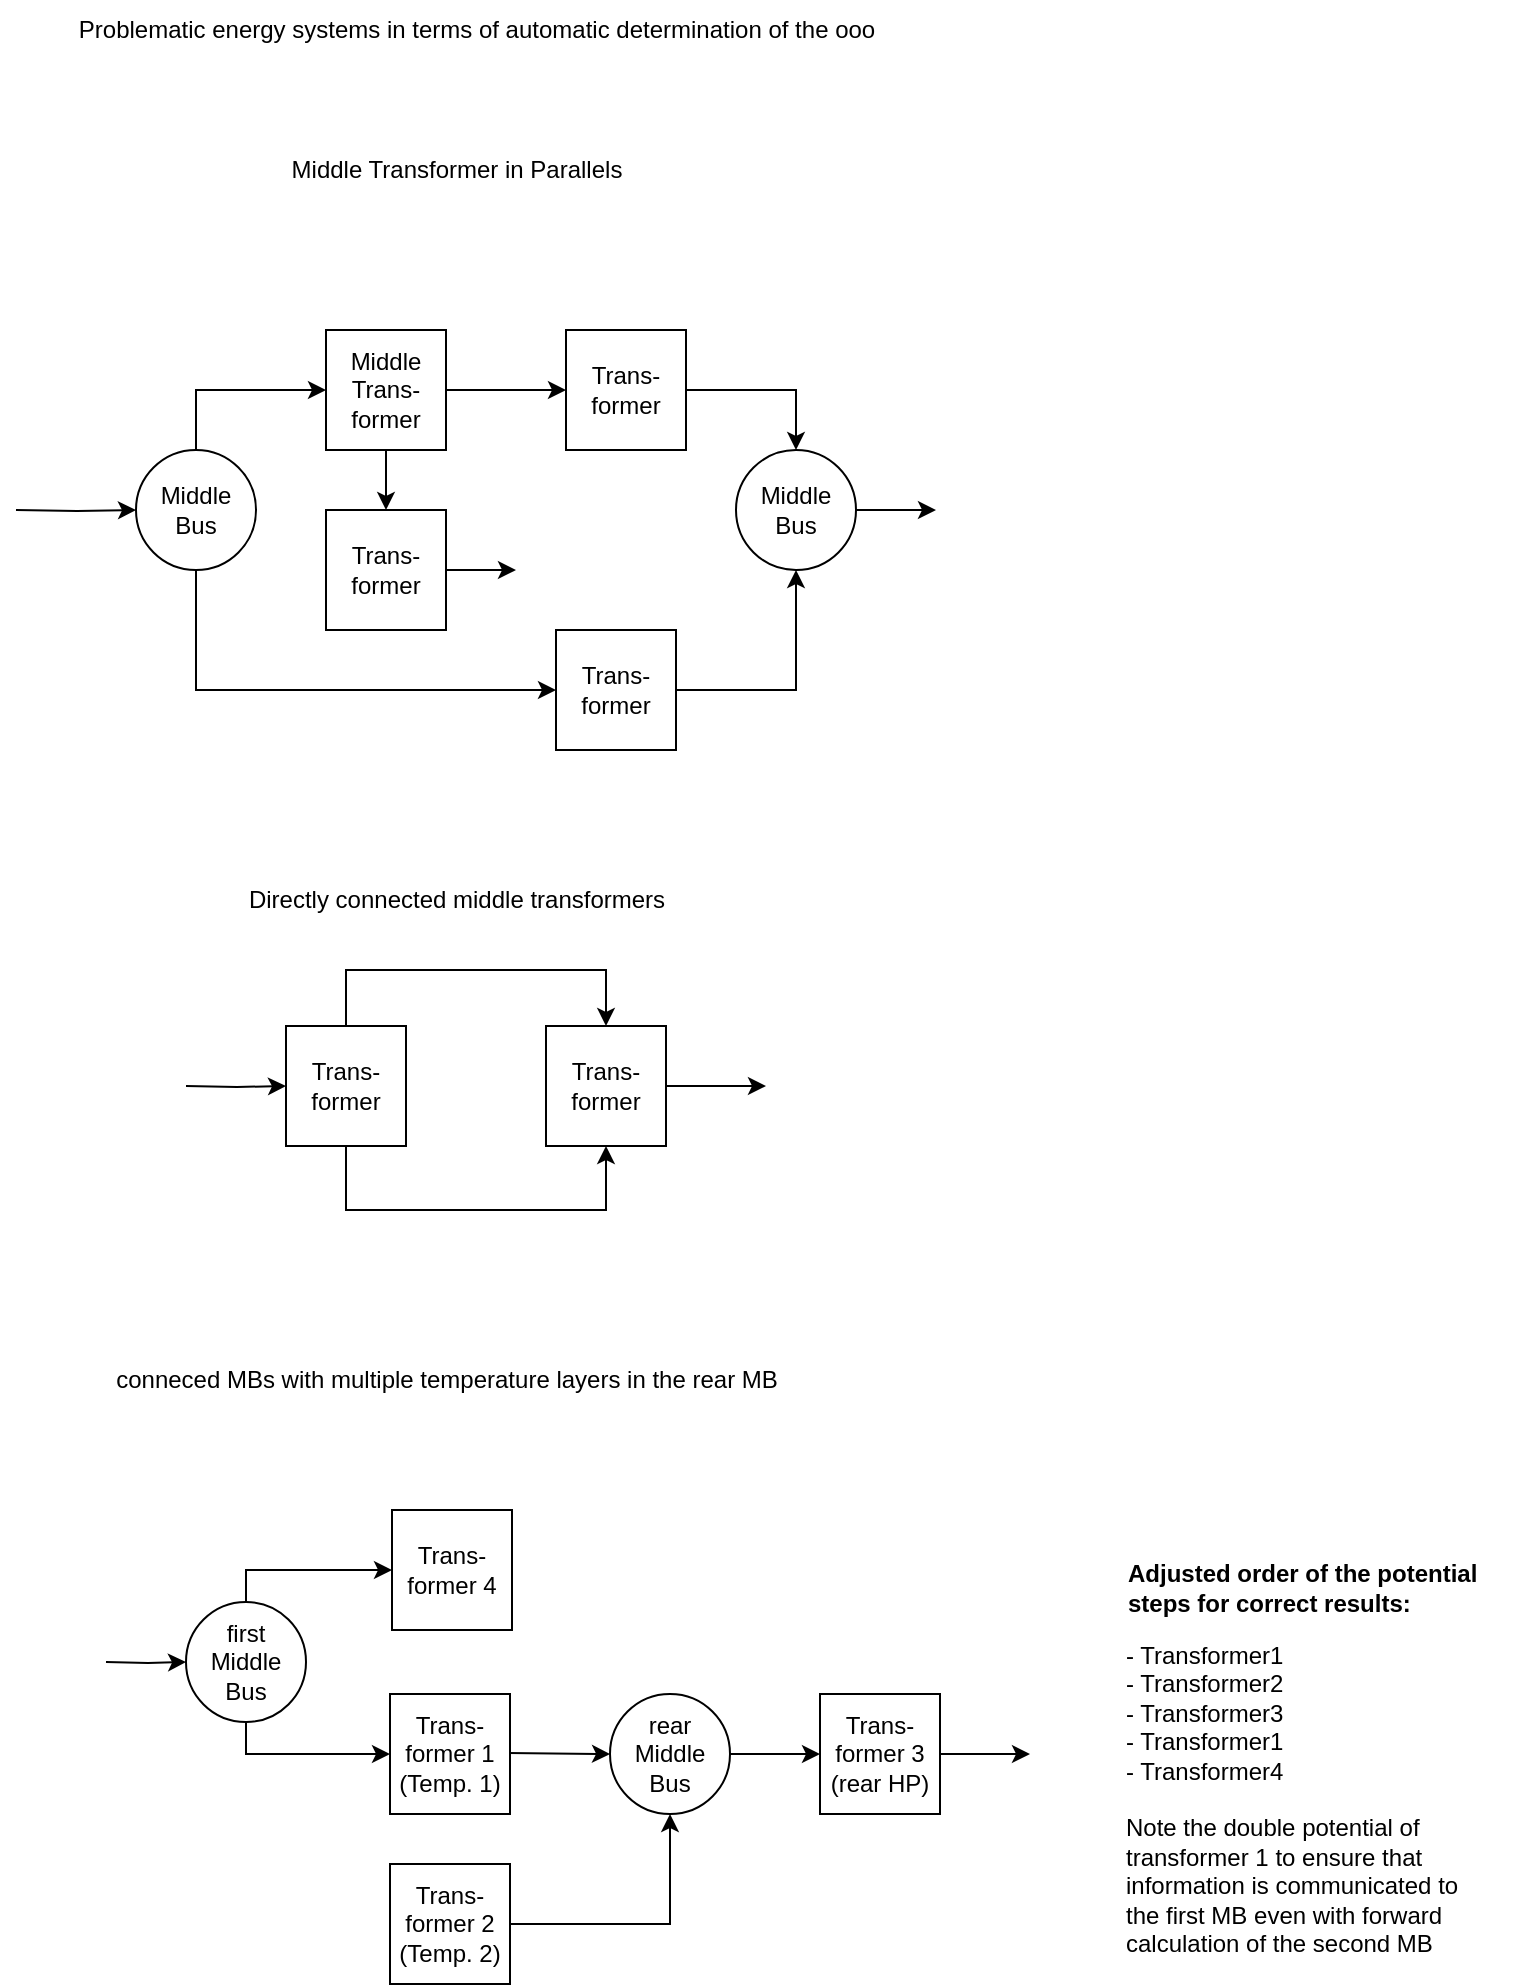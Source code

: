 <mxfile version="20.6.2" type="device"><diagram id="3H2xP5uKBopvndJZnY6-" name="Seite-1"><mxGraphModel dx="-4027" dy="-7347" grid="1" gridSize="10" guides="1" tooltips="1" connect="1" arrows="1" fold="1" page="1" pageScale="1" pageWidth="1654" pageHeight="1169" math="0" shadow="0"><root><mxCell id="0"/><mxCell id="1" parent="0"/><mxCell id="e8C96fmqMuXCuHJOgT-o-2" value="" style="edgeStyle=orthogonalEdgeStyle;rounded=0;orthogonalLoop=1;jettySize=auto;html=1;fontSize=15;fontColor=#141414;startArrow=none;startFill=0;" parent="1" source="e8C96fmqMuXCuHJOgT-o-7" target="e8C96fmqMuXCuHJOgT-o-3" edge="1"><mxGeometry relative="1" as="geometry"/></mxCell><mxCell id="e8C96fmqMuXCuHJOgT-o-3" value="Trans-former" style="rounded=0;whiteSpace=wrap;html=1;" parent="1" vertex="1"><mxGeometry x="5360" y="8360" width="60" height="60" as="geometry"/></mxCell><mxCell id="e8C96fmqMuXCuHJOgT-o-4" value="" style="edgeStyle=orthogonalEdgeStyle;rounded=0;orthogonalLoop=1;jettySize=auto;html=1;fontSize=15;fontColor=#141414;startArrow=none;startFill=0;" parent="1" source="e8C96fmqMuXCuHJOgT-o-3" target="e8C96fmqMuXCuHJOgT-o-6" edge="1"><mxGeometry relative="1" as="geometry"><Array as="points"><mxPoint x="5475" y="8390"/></Array></mxGeometry></mxCell><mxCell id="e8C96fmqMuXCuHJOgT-o-5" style="edgeStyle=orthogonalEdgeStyle;rounded=0;orthogonalLoop=1;jettySize=auto;html=1;fontSize=14;" parent="1" source="e8C96fmqMuXCuHJOgT-o-6" edge="1"><mxGeometry relative="1" as="geometry"><mxPoint x="5545" y="8450" as="targetPoint"/></mxGeometry></mxCell><mxCell id="e8C96fmqMuXCuHJOgT-o-6" value="Middle Bus" style="ellipse;whiteSpace=wrap;html=1;" parent="1" vertex="1"><mxGeometry x="5445" y="8420" width="60" height="60" as="geometry"/></mxCell><mxCell id="e8C96fmqMuXCuHJOgT-o-17" value="" style="edgeStyle=orthogonalEdgeStyle;rounded=0;orthogonalLoop=1;jettySize=auto;html=1;" parent="1" source="e8C96fmqMuXCuHJOgT-o-7" target="e8C96fmqMuXCuHJOgT-o-16" edge="1"><mxGeometry relative="1" as="geometry"/></mxCell><mxCell id="e8C96fmqMuXCuHJOgT-o-7" value="Middle Trans-former" style="rounded=0;whiteSpace=wrap;html=1;" parent="1" vertex="1"><mxGeometry x="5240" y="8360" width="60" height="60" as="geometry"/></mxCell><mxCell id="e8C96fmqMuXCuHJOgT-o-8" value="" style="edgeStyle=orthogonalEdgeStyle;rounded=0;orthogonalLoop=1;jettySize=auto;html=1;fontSize=15;fontColor=#141414;startArrow=none;startFill=0;entryX=0.5;entryY=1;entryDx=0;entryDy=0;exitX=1;exitY=0.5;exitDx=0;exitDy=0;" parent="1" source="e8C96fmqMuXCuHJOgT-o-9" target="e8C96fmqMuXCuHJOgT-o-6" edge="1"><mxGeometry relative="1" as="geometry"><mxPoint x="5479.25" y="8530" as="targetPoint"/><Array as="points"/><mxPoint x="5395" y="8510" as="sourcePoint"/></mxGeometry></mxCell><mxCell id="e8C96fmqMuXCuHJOgT-o-9" value="Trans-former" style="rounded=0;whiteSpace=wrap;html=1;" parent="1" vertex="1"><mxGeometry x="5355" y="8510" width="60" height="60" as="geometry"/></mxCell><mxCell id="e8C96fmqMuXCuHJOgT-o-10" style="edgeStyle=orthogonalEdgeStyle;rounded=0;orthogonalLoop=1;jettySize=auto;html=1;entryX=0;entryY=0.5;entryDx=0;entryDy=0;fontSize=14;" parent="1" source="e8C96fmqMuXCuHJOgT-o-13" target="e8C96fmqMuXCuHJOgT-o-7" edge="1"><mxGeometry relative="1" as="geometry"><Array as="points"><mxPoint x="5175" y="8390"/></Array></mxGeometry></mxCell><mxCell id="e8C96fmqMuXCuHJOgT-o-11" style="edgeStyle=orthogonalEdgeStyle;rounded=0;orthogonalLoop=1;jettySize=auto;html=1;entryX=0;entryY=0.5;entryDx=0;entryDy=0;fontSize=14;exitX=0.5;exitY=1;exitDx=0;exitDy=0;" parent="1" source="e8C96fmqMuXCuHJOgT-o-13" target="e8C96fmqMuXCuHJOgT-o-9" edge="1"><mxGeometry relative="1" as="geometry"><mxPoint x="5155.75" y="8530" as="sourcePoint"/></mxGeometry></mxCell><mxCell id="e8C96fmqMuXCuHJOgT-o-12" style="edgeStyle=orthogonalEdgeStyle;rounded=0;orthogonalLoop=1;jettySize=auto;html=1;fontSize=14;" parent="1" target="e8C96fmqMuXCuHJOgT-o-13" edge="1"><mxGeometry relative="1" as="geometry"><mxPoint x="5085" y="8450" as="sourcePoint"/></mxGeometry></mxCell><mxCell id="e8C96fmqMuXCuHJOgT-o-13" value="Middle Bus" style="ellipse;whiteSpace=wrap;html=1;" parent="1" vertex="1"><mxGeometry x="5145" y="8420" width="60" height="60" as="geometry"/></mxCell><mxCell id="e8C96fmqMuXCuHJOgT-o-14" value="Problematic energy systems in terms of automatic determination of the ooo" style="text;html=1;align=center;verticalAlign=middle;resizable=0;points=[];autosize=1;strokeColor=none;fillColor=none;" parent="1" vertex="1"><mxGeometry x="5105" y="8195" width="420" height="30" as="geometry"/></mxCell><mxCell id="e8C96fmqMuXCuHJOgT-o-27" style="edgeStyle=orthogonalEdgeStyle;rounded=0;orthogonalLoop=1;jettySize=auto;html=1;" parent="1" source="e8C96fmqMuXCuHJOgT-o-16" edge="1"><mxGeometry relative="1" as="geometry"><mxPoint x="5335" y="8480" as="targetPoint"/></mxGeometry></mxCell><mxCell id="e8C96fmqMuXCuHJOgT-o-16" value="Trans-former" style="rounded=0;whiteSpace=wrap;html=1;" parent="1" vertex="1"><mxGeometry x="5240" y="8450" width="60" height="60" as="geometry"/></mxCell><mxCell id="e8C96fmqMuXCuHJOgT-o-19" value="Middle Transformer in Parallels" style="text;html=1;align=center;verticalAlign=middle;resizable=0;points=[];autosize=1;strokeColor=none;fillColor=none;" parent="1" vertex="1"><mxGeometry x="5210" y="8265" width="190" height="30" as="geometry"/></mxCell><mxCell id="e8C96fmqMuXCuHJOgT-o-23" style="edgeStyle=orthogonalEdgeStyle;rounded=0;orthogonalLoop=1;jettySize=auto;html=1;entryX=0.5;entryY=0;entryDx=0;entryDy=0;" parent="1" source="e8C96fmqMuXCuHJOgT-o-21" target="e8C96fmqMuXCuHJOgT-o-22" edge="1"><mxGeometry relative="1" as="geometry"><Array as="points"><mxPoint x="5250" y="8680"/><mxPoint x="5380" y="8680"/></Array></mxGeometry></mxCell><mxCell id="e8C96fmqMuXCuHJOgT-o-24" style="edgeStyle=orthogonalEdgeStyle;rounded=0;orthogonalLoop=1;jettySize=auto;html=1;entryX=0.5;entryY=1;entryDx=0;entryDy=0;" parent="1" source="e8C96fmqMuXCuHJOgT-o-21" target="e8C96fmqMuXCuHJOgT-o-22" edge="1"><mxGeometry relative="1" as="geometry"><Array as="points"><mxPoint x="5250" y="8800"/><mxPoint x="5380" y="8800"/></Array></mxGeometry></mxCell><mxCell id="e8C96fmqMuXCuHJOgT-o-25" style="edgeStyle=orthogonalEdgeStyle;rounded=0;orthogonalLoop=1;jettySize=auto;html=1;" parent="1" target="e8C96fmqMuXCuHJOgT-o-21" edge="1"><mxGeometry relative="1" as="geometry"><mxPoint x="5170" y="8738" as="sourcePoint"/></mxGeometry></mxCell><mxCell id="e8C96fmqMuXCuHJOgT-o-21" value="Trans-former" style="rounded=0;whiteSpace=wrap;html=1;" parent="1" vertex="1"><mxGeometry x="5220" y="8708" width="60" height="60" as="geometry"/></mxCell><mxCell id="e8C96fmqMuXCuHJOgT-o-26" style="edgeStyle=orthogonalEdgeStyle;rounded=0;orthogonalLoop=1;jettySize=auto;html=1;" parent="1" source="e8C96fmqMuXCuHJOgT-o-22" edge="1"><mxGeometry relative="1" as="geometry"><mxPoint x="5460" y="8738" as="targetPoint"/></mxGeometry></mxCell><mxCell id="e8C96fmqMuXCuHJOgT-o-22" value="Trans-former" style="rounded=0;whiteSpace=wrap;html=1;" parent="1" vertex="1"><mxGeometry x="5350" y="8708" width="60" height="60" as="geometry"/></mxCell><mxCell id="e8C96fmqMuXCuHJOgT-o-28" value="Directly connected middle transformers" style="text;html=1;align=center;verticalAlign=middle;resizable=0;points=[];autosize=1;strokeColor=none;fillColor=none;" parent="1" vertex="1"><mxGeometry x="5190" y="8630" width="230" height="30" as="geometry"/></mxCell><mxCell id="L0Awcv0ue8fQy1b8mvqB-1" value="" style="edgeStyle=orthogonalEdgeStyle;rounded=0;orthogonalLoop=1;jettySize=auto;html=1;fontSize=15;fontColor=#141414;startArrow=none;startFill=0;entryX=0;entryY=0.5;entryDx=0;entryDy=0;" parent="1" target="L0Awcv0ue8fQy1b8mvqB-5" edge="1"><mxGeometry relative="1" as="geometry"><mxPoint x="5327" y="9071.5" as="sourcePoint"/><mxPoint x="5387" y="9071.5" as="targetPoint"/></mxGeometry></mxCell><mxCell id="L0Awcv0ue8fQy1b8mvqB-2" value="Trans-former 4" style="rounded=0;whiteSpace=wrap;html=1;" parent="1" vertex="1"><mxGeometry x="5273" y="8950" width="60" height="60" as="geometry"/></mxCell><mxCell id="L0Awcv0ue8fQy1b8mvqB-24" style="edgeStyle=orthogonalEdgeStyle;rounded=0;orthogonalLoop=1;jettySize=auto;html=1;entryX=0;entryY=0.5;entryDx=0;entryDy=0;" parent="1" source="L0Awcv0ue8fQy1b8mvqB-5" target="L0Awcv0ue8fQy1b8mvqB-23" edge="1"><mxGeometry relative="1" as="geometry"/></mxCell><mxCell id="L0Awcv0ue8fQy1b8mvqB-5" value="rear&lt;br&gt;Middle Bus" style="ellipse;whiteSpace=wrap;html=1;" parent="1" vertex="1"><mxGeometry x="5382" y="9042" width="60" height="60" as="geometry"/></mxCell><mxCell id="L0Awcv0ue8fQy1b8mvqB-18" style="edgeStyle=orthogonalEdgeStyle;rounded=0;orthogonalLoop=1;jettySize=auto;html=1;entryX=0;entryY=0.5;entryDx=0;entryDy=0;" parent="1" source="L0Awcv0ue8fQy1b8mvqB-13" target="L0Awcv0ue8fQy1b8mvqB-2" edge="1"><mxGeometry relative="1" as="geometry"><Array as="points"><mxPoint x="5200" y="8980"/></Array></mxGeometry></mxCell><mxCell id="L0Awcv0ue8fQy1b8mvqB-19" style="edgeStyle=orthogonalEdgeStyle;rounded=0;orthogonalLoop=1;jettySize=auto;html=1;entryX=0;entryY=0.5;entryDx=0;entryDy=0;" parent="1" source="L0Awcv0ue8fQy1b8mvqB-13" target="L0Awcv0ue8fQy1b8mvqB-17" edge="1"><mxGeometry relative="1" as="geometry"><Array as="points"><mxPoint x="5200" y="9072"/></Array></mxGeometry></mxCell><mxCell id="PGzXOCGzYZCF92jl05Nn-1" style="edgeStyle=orthogonalEdgeStyle;rounded=0;orthogonalLoop=1;jettySize=auto;html=1;" parent="1" target="L0Awcv0ue8fQy1b8mvqB-13" edge="1"><mxGeometry relative="1" as="geometry"><mxPoint x="5130" y="9026" as="sourcePoint"/></mxGeometry></mxCell><mxCell id="L0Awcv0ue8fQy1b8mvqB-13" value="first&lt;br&gt;Middle Bus" style="ellipse;whiteSpace=wrap;html=1;" parent="1" vertex="1"><mxGeometry x="5170" y="8996" width="60" height="60" as="geometry"/></mxCell><mxCell id="L0Awcv0ue8fQy1b8mvqB-16" value="conneced MBs with multiple temperature layers in the rear MB" style="text;html=1;align=center;verticalAlign=middle;resizable=0;points=[];autosize=1;strokeColor=none;fillColor=none;" parent="1" vertex="1"><mxGeometry x="5125" y="8870" width="350" height="30" as="geometry"/></mxCell><mxCell id="L0Awcv0ue8fQy1b8mvqB-17" value="Trans-former 1&lt;br&gt;(Temp. 1)" style="rounded=0;whiteSpace=wrap;html=1;" parent="1" vertex="1"><mxGeometry x="5272" y="9042" width="60" height="60" as="geometry"/></mxCell><mxCell id="L0Awcv0ue8fQy1b8mvqB-22" style="edgeStyle=orthogonalEdgeStyle;rounded=0;orthogonalLoop=1;jettySize=auto;html=1;entryX=0.5;entryY=1;entryDx=0;entryDy=0;" parent="1" source="L0Awcv0ue8fQy1b8mvqB-21" target="L0Awcv0ue8fQy1b8mvqB-5" edge="1"><mxGeometry relative="1" as="geometry"/></mxCell><mxCell id="L0Awcv0ue8fQy1b8mvqB-21" value="Trans-former 2&lt;br&gt;(Temp. 2)" style="rounded=0;whiteSpace=wrap;html=1;" parent="1" vertex="1"><mxGeometry x="5272" y="9127" width="60" height="60" as="geometry"/></mxCell><mxCell id="L0Awcv0ue8fQy1b8mvqB-25" style="edgeStyle=orthogonalEdgeStyle;rounded=0;orthogonalLoop=1;jettySize=auto;html=1;" parent="1" source="L0Awcv0ue8fQy1b8mvqB-23" edge="1"><mxGeometry relative="1" as="geometry"><mxPoint x="5592" y="9072" as="targetPoint"/></mxGeometry></mxCell><mxCell id="L0Awcv0ue8fQy1b8mvqB-23" value="Trans-former 3 (rear HP)" style="rounded=0;whiteSpace=wrap;html=1;" parent="1" vertex="1"><mxGeometry x="5487" y="9042" width="60" height="60" as="geometry"/></mxCell><mxCell id="qve62niiQ7AnwzgzE29O-1" value="- Transformer1&lt;br&gt;- Transformer2&lt;br&gt;- Transformer3&lt;br&gt;- Transformer1&lt;br&gt;- Transformer4&lt;br&gt;&lt;br&gt;Note the double potential of transformer 1 to ensure that information is communicated to the first MB even with forward calculation of the second MB" style="text;whiteSpace=wrap;html=1;" vertex="1" parent="1"><mxGeometry x="5638" y="9009" width="180" height="170" as="geometry"/></mxCell><mxCell id="qve62niiQ7AnwzgzE29O-2" value="Adjusted order of the potential&lt;br&gt;steps for correct results:" style="text;html=1;align=left;verticalAlign=middle;resizable=0;points=[];autosize=1;strokeColor=none;fillColor=none;fontStyle=1" vertex="1" parent="1"><mxGeometry x="5639" y="8969" width="200" height="40" as="geometry"/></mxCell></root></mxGraphModel></diagram></mxfile>